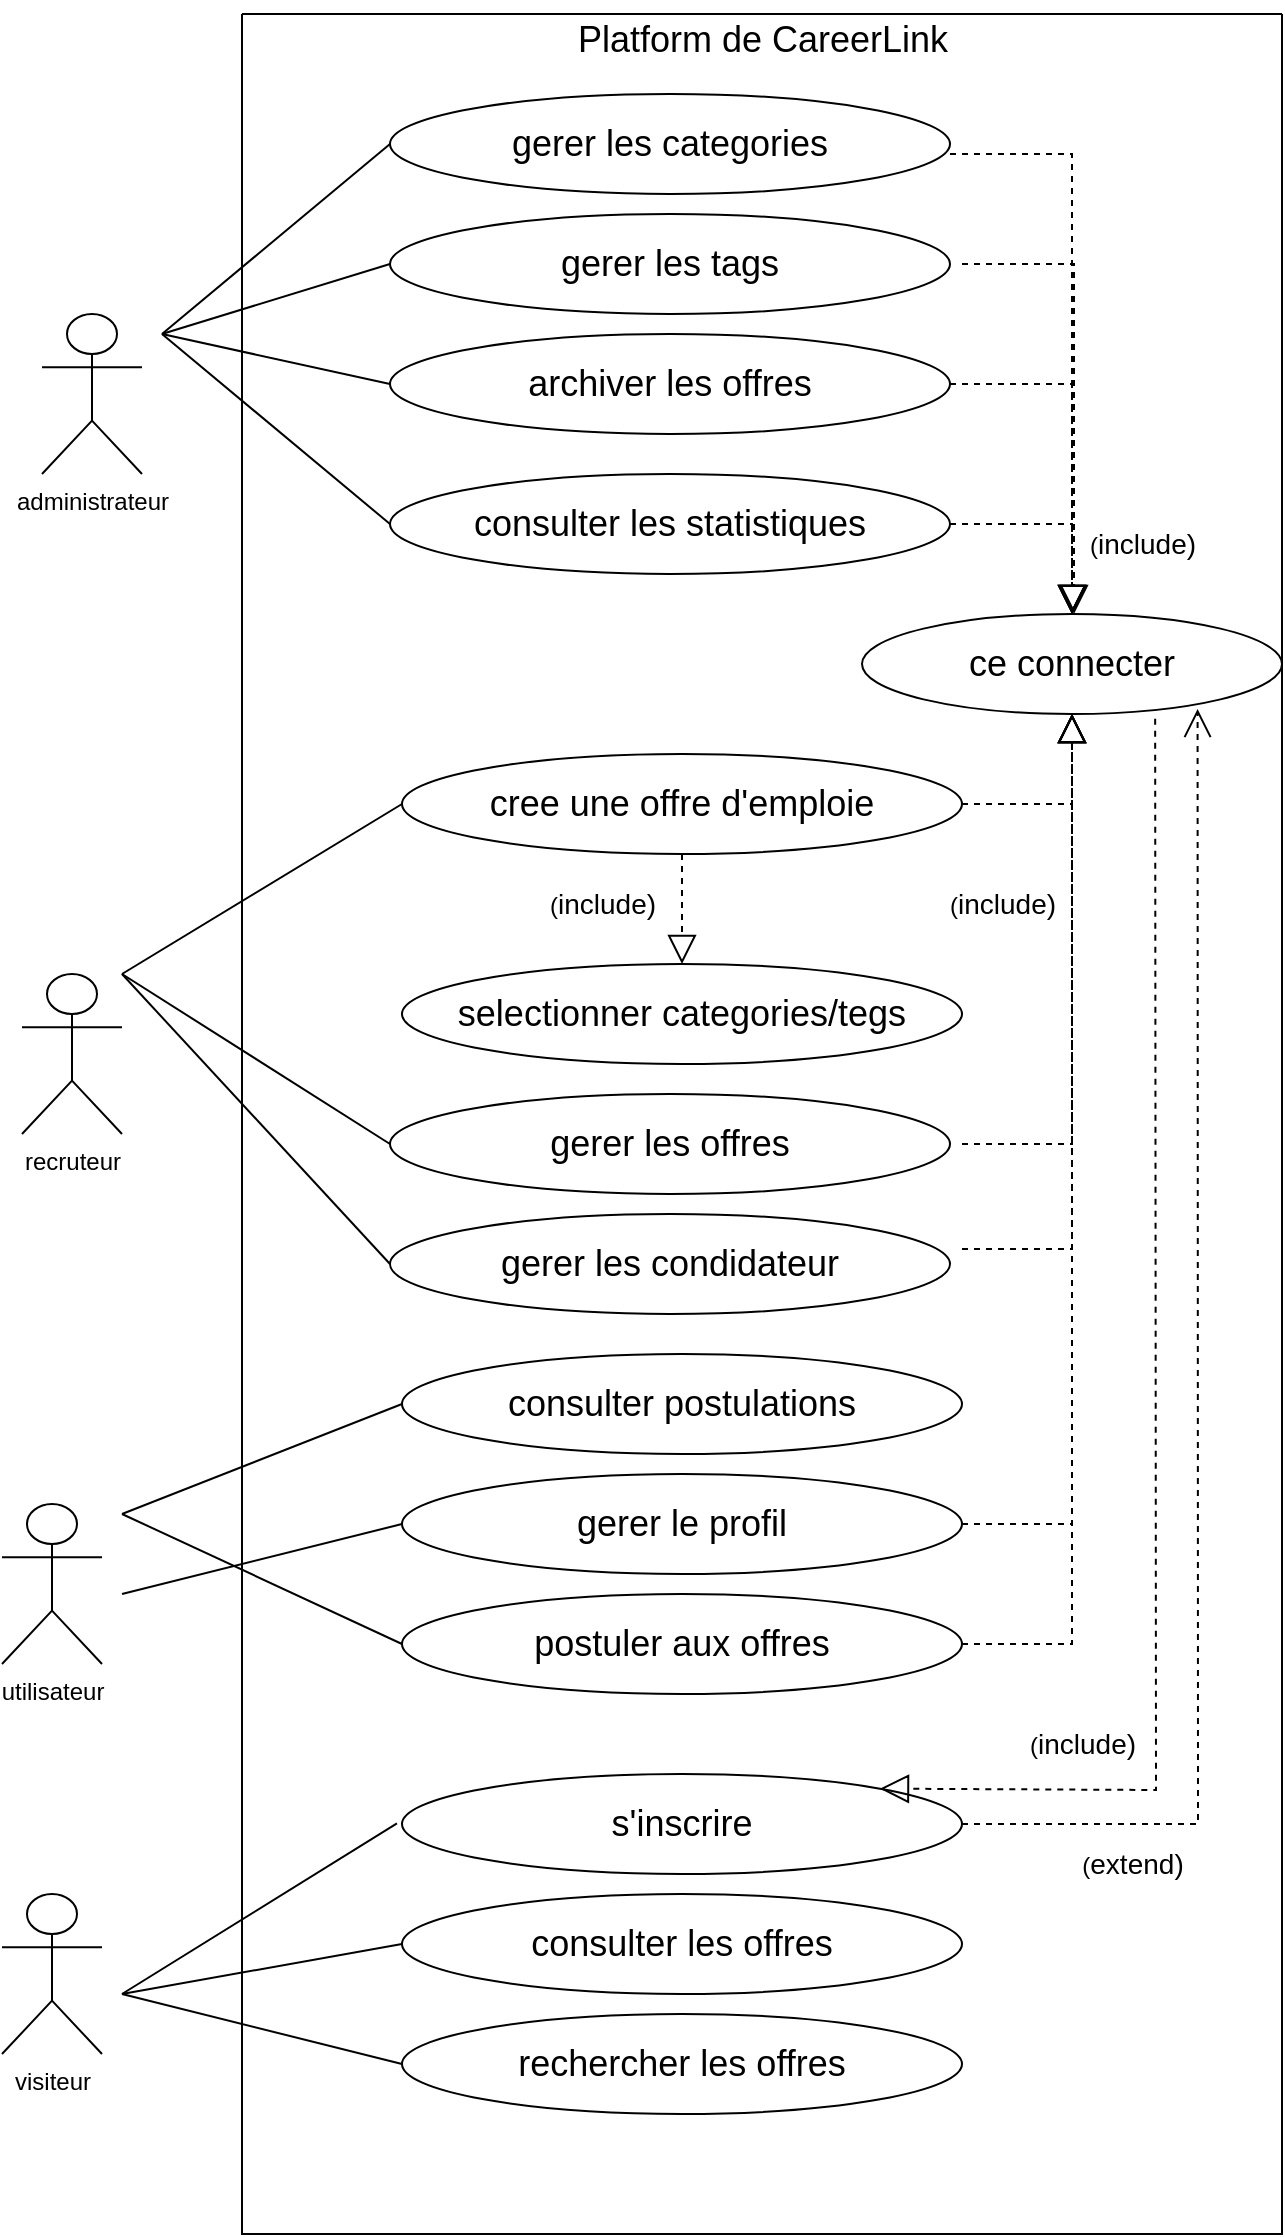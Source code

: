 <mxfile version="26.0.2">
  <diagram id="C5RBs43oDa-KdzZeNtuy" name="Page-1">
    <mxGraphModel dx="956" dy="393" grid="1" gridSize="10" guides="1" tooltips="1" connect="1" arrows="1" fold="1" page="1" pageScale="1" pageWidth="827" pageHeight="1169" math="0" shadow="0">
      <root>
        <mxCell id="WIyWlLk6GJQsqaUBKTNV-0" />
        <mxCell id="WIyWlLk6GJQsqaUBKTNV-1" parent="WIyWlLk6GJQsqaUBKTNV-0" />
        <mxCell id="s31qBSAKNXmRd7B36Ofu-0" value="" style="swimlane;startSize=0;" parent="WIyWlLk6GJQsqaUBKTNV-1" vertex="1">
          <mxGeometry x="200" y="40" width="520" height="1110" as="geometry">
            <mxRectangle x="200" y="40" width="50" height="40" as="alternateBounds" />
          </mxGeometry>
        </mxCell>
        <mxCell id="s31qBSAKNXmRd7B36Ofu-1" value="&lt;span style=&quot;font-size: 18px;&quot;&gt;consulter les offres&lt;/span&gt;" style="ellipse;whiteSpace=wrap;html=1;" parent="s31qBSAKNXmRd7B36Ofu-0" vertex="1">
          <mxGeometry x="80" y="940" width="280" height="50" as="geometry" />
        </mxCell>
        <mxCell id="s31qBSAKNXmRd7B36Ofu-2" value="&lt;span style=&quot;font-size: 18px;&quot;&gt;rechercher&amp;nbsp;&lt;/span&gt;&lt;span style=&quot;font-size: 18px;&quot;&gt;les offres&lt;/span&gt;" style="ellipse;whiteSpace=wrap;html=1;" parent="s31qBSAKNXmRd7B36Ofu-0" vertex="1">
          <mxGeometry x="80" y="1000" width="280" height="50" as="geometry" />
        </mxCell>
        <mxCell id="s31qBSAKNXmRd7B36Ofu-7" value="&lt;span style=&quot;font-size: 18px;&quot;&gt;gerer les condidateur&lt;/span&gt;" style="ellipse;whiteSpace=wrap;html=1;" parent="s31qBSAKNXmRd7B36Ofu-0" vertex="1">
          <mxGeometry x="74" y="600" width="280" height="50" as="geometry" />
        </mxCell>
        <mxCell id="s31qBSAKNXmRd7B36Ofu-8" value="&lt;span style=&quot;font-size: 18px;&quot;&gt;gerer les offres&lt;/span&gt;" style="ellipse;whiteSpace=wrap;html=1;" parent="s31qBSAKNXmRd7B36Ofu-0" vertex="1">
          <mxGeometry x="74" y="540" width="280" height="50" as="geometry" />
        </mxCell>
        <mxCell id="s31qBSAKNXmRd7B36Ofu-9" value="&lt;span data-lucid-content=&quot;{&amp;quot;t&amp;quot;:&amp;quot;gestion des films&amp;quot;,&amp;quot;m&amp;quot;:[{&amp;quot;s&amp;quot;:0,&amp;quot;n&amp;quot;:&amp;quot;s&amp;quot;,&amp;quot;v&amp;quot;:18.667,&amp;quot;e&amp;quot;:17}]}&quot; data-lucid-type=&quot;application/vnd.lucid.text&quot;&gt;&lt;font style=&quot;font-size: 18px;&quot;&gt;cree une offre d&#39;emploie&lt;/font&gt;&lt;/span&gt;" style="ellipse;whiteSpace=wrap;html=1;" parent="s31qBSAKNXmRd7B36Ofu-0" vertex="1">
          <mxGeometry x="80" y="370" width="280" height="50" as="geometry" />
        </mxCell>
        <mxCell id="s31qBSAKNXmRd7B36Ofu-10" value="" style="endArrow=none;html=1;rounded=0;entryX=0;entryY=0.5;entryDx=0;entryDy=0;" parent="s31qBSAKNXmRd7B36Ofu-0" target="s31qBSAKNXmRd7B36Ofu-8" edge="1">
          <mxGeometry width="50" height="50" relative="1" as="geometry">
            <mxPoint x="-60" y="480" as="sourcePoint" />
            <mxPoint x="220" y="530" as="targetPoint" />
            <Array as="points" />
          </mxGeometry>
        </mxCell>
        <mxCell id="s31qBSAKNXmRd7B36Ofu-11" value="" style="endArrow=none;html=1;rounded=0;entryX=0;entryY=0.5;entryDx=0;entryDy=0;" parent="s31qBSAKNXmRd7B36Ofu-0" target="s31qBSAKNXmRd7B36Ofu-9" edge="1">
          <mxGeometry width="50" height="50" relative="1" as="geometry">
            <mxPoint x="-60" y="480" as="sourcePoint" />
            <mxPoint x="90" y="525" as="targetPoint" />
            <Array as="points" />
          </mxGeometry>
        </mxCell>
        <mxCell id="s31qBSAKNXmRd7B36Ofu-12" value="" style="endArrow=none;html=1;rounded=0;entryX=0;entryY=0.5;entryDx=0;entryDy=0;" parent="s31qBSAKNXmRd7B36Ofu-0" target="s31qBSAKNXmRd7B36Ofu-7" edge="1">
          <mxGeometry width="50" height="50" relative="1" as="geometry">
            <mxPoint x="-60" y="480" as="sourcePoint" />
            <mxPoint x="90" y="525" as="targetPoint" />
            <Array as="points" />
          </mxGeometry>
        </mxCell>
        <mxCell id="s31qBSAKNXmRd7B36Ofu-4" value="&lt;span style=&quot;font-size: 18px;&quot;&gt;postuler aux offres&lt;/span&gt;" style="ellipse;whiteSpace=wrap;html=1;" parent="s31qBSAKNXmRd7B36Ofu-0" vertex="1">
          <mxGeometry x="80" y="790" width="280" height="50" as="geometry" />
        </mxCell>
        <mxCell id="s31qBSAKNXmRd7B36Ofu-5" value="&lt;span style=&quot;font-size: 18px;&quot;&gt;gerer le profil&lt;/span&gt;" style="ellipse;whiteSpace=wrap;html=1;" parent="s31qBSAKNXmRd7B36Ofu-0" vertex="1">
          <mxGeometry x="80" y="730" width="280" height="50" as="geometry" />
        </mxCell>
        <mxCell id="s31qBSAKNXmRd7B36Ofu-6" value="&lt;span style=&quot;font-size: 18px;&quot;&gt;consulter postulations&lt;/span&gt;" style="ellipse;whiteSpace=wrap;html=1;" parent="s31qBSAKNXmRd7B36Ofu-0" vertex="1">
          <mxGeometry x="80" y="670" width="280" height="50" as="geometry" />
        </mxCell>
        <mxCell id="s31qBSAKNXmRd7B36Ofu-33" value="" style="endArrow=none;html=1;rounded=0;entryX=0;entryY=0.5;entryDx=0;entryDy=0;" parent="s31qBSAKNXmRd7B36Ofu-0" target="s31qBSAKNXmRd7B36Ofu-4" edge="1">
          <mxGeometry width="50" height="50" relative="1" as="geometry">
            <mxPoint x="-60" y="750" as="sourcePoint" />
            <mxPoint x="220" y="760" as="targetPoint" />
            <Array as="points" />
          </mxGeometry>
        </mxCell>
        <mxCell id="s31qBSAKNXmRd7B36Ofu-35" value="" style="endArrow=none;html=1;rounded=0;entryX=0;entryY=0.5;entryDx=0;entryDy=0;" parent="s31qBSAKNXmRd7B36Ofu-0" target="s31qBSAKNXmRd7B36Ofu-6" edge="1">
          <mxGeometry width="50" height="50" relative="1" as="geometry">
            <mxPoint x="-60" y="750" as="sourcePoint" />
            <mxPoint x="90" y="695" as="targetPoint" />
            <Array as="points" />
          </mxGeometry>
        </mxCell>
        <mxCell id="s31qBSAKNXmRd7B36Ofu-43" value="&lt;span style=&quot;font-size: 18px;&quot;&gt;s&#39;inscrire&lt;/span&gt;" style="ellipse;whiteSpace=wrap;html=1;" parent="s31qBSAKNXmRd7B36Ofu-0" vertex="1">
          <mxGeometry x="80" y="880" width="280" height="50" as="geometry" />
        </mxCell>
        <mxCell id="s31qBSAKNXmRd7B36Ofu-45" value="&lt;span style=&quot;font-size: 18px;&quot;&gt;archiver les offres&lt;/span&gt;" style="ellipse;whiteSpace=wrap;html=1;" parent="s31qBSAKNXmRd7B36Ofu-0" vertex="1">
          <mxGeometry x="74" y="160" width="280" height="50" as="geometry" />
        </mxCell>
        <mxCell id="s31qBSAKNXmRd7B36Ofu-46" value="&lt;span style=&quot;font-size: 18px;&quot;&gt;gerer les tags&lt;/span&gt;" style="ellipse;whiteSpace=wrap;html=1;" parent="s31qBSAKNXmRd7B36Ofu-0" vertex="1">
          <mxGeometry x="74" y="100" width="280" height="50" as="geometry" />
        </mxCell>
        <mxCell id="s31qBSAKNXmRd7B36Ofu-47" value="&lt;span data-lucid-content=&quot;{&amp;quot;t&amp;quot;:&amp;quot;gestion des films&amp;quot;,&amp;quot;m&amp;quot;:[{&amp;quot;s&amp;quot;:0,&amp;quot;n&amp;quot;:&amp;quot;s&amp;quot;,&amp;quot;v&amp;quot;:18.667,&amp;quot;e&amp;quot;:17}]}&quot; data-lucid-type=&quot;application/vnd.lucid.text&quot;&gt;&lt;font style=&quot;font-size: 18px;&quot;&gt;gerer les categories&lt;/font&gt;&lt;/span&gt;" style="ellipse;whiteSpace=wrap;html=1;" parent="s31qBSAKNXmRd7B36Ofu-0" vertex="1">
          <mxGeometry x="74" y="40" width="280" height="50" as="geometry" />
        </mxCell>
        <mxCell id="s31qBSAKNXmRd7B36Ofu-48" value="&lt;span style=&quot;font-size: 18px;&quot;&gt;consulter les statistiques&lt;/span&gt;" style="ellipse;whiteSpace=wrap;html=1;" parent="s31qBSAKNXmRd7B36Ofu-0" vertex="1">
          <mxGeometry x="74" y="230" width="280" height="50" as="geometry" />
        </mxCell>
        <mxCell id="s31qBSAKNXmRd7B36Ofu-49" value="&lt;span style=&quot;font-size: 18px;&quot;&gt;selectionner categories/tegs&lt;/span&gt;" style="ellipse;whiteSpace=wrap;html=1;" parent="s31qBSAKNXmRd7B36Ofu-0" vertex="1">
          <mxGeometry x="80" y="475" width="280" height="50" as="geometry" />
        </mxCell>
        <mxCell id="s31qBSAKNXmRd7B36Ofu-50" value="&lt;span data-lucid-content=&quot;{&amp;quot;t&amp;quot;:&amp;quot;gestion des films&amp;quot;,&amp;quot;m&amp;quot;:[{&amp;quot;s&amp;quot;:0,&amp;quot;n&amp;quot;:&amp;quot;s&amp;quot;,&amp;quot;v&amp;quot;:18.667,&amp;quot;e&amp;quot;:17}]}&quot; data-lucid-type=&quot;application/vnd.lucid.text&quot;&gt;&lt;font style=&quot;font-size: 18px;&quot;&gt;ce connecter&lt;/font&gt;&lt;/span&gt;" style="ellipse;whiteSpace=wrap;html=1;" parent="s31qBSAKNXmRd7B36Ofu-0" vertex="1">
          <mxGeometry x="310" y="300" width="210" height="50" as="geometry" />
        </mxCell>
        <mxCell id="s31qBSAKNXmRd7B36Ofu-51" value="" style="endArrow=none;html=1;rounded=0;entryX=0;entryY=0.5;entryDx=0;entryDy=0;" parent="s31qBSAKNXmRd7B36Ofu-0" edge="1">
          <mxGeometry width="50" height="50" relative="1" as="geometry">
            <mxPoint x="-40" y="160" as="sourcePoint" />
            <mxPoint x="74" y="65" as="targetPoint" />
            <Array as="points" />
          </mxGeometry>
        </mxCell>
        <mxCell id="s31qBSAKNXmRd7B36Ofu-52" value="" style="endArrow=none;html=1;rounded=0;entryX=0;entryY=0.5;entryDx=0;entryDy=0;" parent="s31qBSAKNXmRd7B36Ofu-0" edge="1">
          <mxGeometry width="50" height="50" relative="1" as="geometry">
            <mxPoint x="-40" y="160" as="sourcePoint" />
            <mxPoint x="74" y="255" as="targetPoint" />
            <Array as="points" />
          </mxGeometry>
        </mxCell>
        <mxCell id="s31qBSAKNXmRd7B36Ofu-53" value="" style="endArrow=none;html=1;rounded=0;entryX=0;entryY=0.5;entryDx=0;entryDy=0;" parent="s31qBSAKNXmRd7B36Ofu-0" target="s31qBSAKNXmRd7B36Ofu-45" edge="1">
          <mxGeometry width="50" height="50" relative="1" as="geometry">
            <mxPoint x="-40" y="160" as="sourcePoint" />
            <mxPoint x="84" y="265" as="targetPoint" />
            <Array as="points" />
          </mxGeometry>
        </mxCell>
        <mxCell id="s31qBSAKNXmRd7B36Ofu-54" value="" style="endArrow=none;html=1;rounded=0;entryX=0;entryY=0.5;entryDx=0;entryDy=0;" parent="s31qBSAKNXmRd7B36Ofu-0" target="s31qBSAKNXmRd7B36Ofu-46" edge="1">
          <mxGeometry width="50" height="50" relative="1" as="geometry">
            <mxPoint x="-40" y="160" as="sourcePoint" />
            <mxPoint x="84" y="195" as="targetPoint" />
            <Array as="points" />
          </mxGeometry>
        </mxCell>
        <mxCell id="s31qBSAKNXmRd7B36Ofu-66" value="" style="endArrow=open;endSize=12;dashed=1;html=1;rounded=0;exitX=1;exitY=0.5;exitDx=0;exitDy=0;entryX=0.799;entryY=0.949;entryDx=0;entryDy=0;entryPerimeter=0;" parent="s31qBSAKNXmRd7B36Ofu-0" source="s31qBSAKNXmRd7B36Ofu-43" target="s31qBSAKNXmRd7B36Ofu-50" edge="1">
          <mxGeometry width="160" relative="1" as="geometry">
            <mxPoint x="330" y="680" as="sourcePoint" />
            <mxPoint x="490" y="680" as="targetPoint" />
            <Array as="points">
              <mxPoint x="478" y="905" />
            </Array>
          </mxGeometry>
        </mxCell>
        <mxCell id="s31qBSAKNXmRd7B36Ofu-75" value="(&lt;span style=&quot;font-size: 14px;&quot;&gt;include)&lt;/span&gt;" style="text;html=1;align=center;verticalAlign=middle;resizable=0;points=[];autosize=1;strokeColor=none;fillColor=none;" parent="s31qBSAKNXmRd7B36Ofu-0" vertex="1">
          <mxGeometry x="380" y="850" width="80" height="30" as="geometry" />
        </mxCell>
        <mxCell id="s31qBSAKNXmRd7B36Ofu-78" value="(&lt;span style=&quot;font-size: 14px;&quot;&gt;extend&lt;/span&gt;&lt;span style=&quot;font-size: 14px;&quot;&gt;)&lt;/span&gt;" style="text;html=1;align=center;verticalAlign=middle;resizable=0;points=[];autosize=1;strokeColor=none;fillColor=none;" parent="s31qBSAKNXmRd7B36Ofu-0" vertex="1">
          <mxGeometry x="410" y="910" width="70" height="30" as="geometry" />
        </mxCell>
        <mxCell id="pxymAM-Tiz4OLTKwydcJ-0" value="" style="endArrow=block;dashed=1;endFill=0;endSize=12;html=1;rounded=0;entryX=1;entryY=0;entryDx=0;entryDy=0;exitX=0.698;exitY=1.047;exitDx=0;exitDy=0;exitPerimeter=0;" edge="1" parent="s31qBSAKNXmRd7B36Ofu-0" source="s31qBSAKNXmRd7B36Ofu-50" target="s31qBSAKNXmRd7B36Ofu-43">
          <mxGeometry width="160" relative="1" as="geometry">
            <mxPoint x="130" y="590" as="sourcePoint" />
            <mxPoint x="290" y="590" as="targetPoint" />
            <Array as="points">
              <mxPoint x="457" y="888" />
            </Array>
          </mxGeometry>
        </mxCell>
        <mxCell id="pxymAM-Tiz4OLTKwydcJ-4" value="" style="endArrow=block;dashed=1;endFill=0;endSize=12;html=1;rounded=0;exitX=0.5;exitY=1;exitDx=0;exitDy=0;entryX=0.5;entryY=0;entryDx=0;entryDy=0;" edge="1" parent="s31qBSAKNXmRd7B36Ofu-0" source="s31qBSAKNXmRd7B36Ofu-9" target="s31qBSAKNXmRd7B36Ofu-49">
          <mxGeometry width="160" relative="1" as="geometry">
            <mxPoint x="560" y="430" as="sourcePoint" />
            <mxPoint x="720" y="430" as="targetPoint" />
          </mxGeometry>
        </mxCell>
        <mxCell id="pxymAM-Tiz4OLTKwydcJ-5" value="(&lt;span style=&quot;font-size: 14px;&quot;&gt;include)&lt;/span&gt;" style="text;html=1;align=center;verticalAlign=middle;resizable=0;points=[];autosize=1;strokeColor=none;fillColor=none;" vertex="1" parent="s31qBSAKNXmRd7B36Ofu-0">
          <mxGeometry x="140" y="430" width="80" height="30" as="geometry" />
        </mxCell>
        <mxCell id="pxymAM-Tiz4OLTKwydcJ-6" value="" style="endArrow=block;dashed=1;endFill=0;endSize=12;html=1;rounded=0;entryX=0.5;entryY=1;entryDx=0;entryDy=0;exitX=1;exitY=0.5;exitDx=0;exitDy=0;" edge="1" parent="s31qBSAKNXmRd7B36Ofu-0" source="s31qBSAKNXmRd7B36Ofu-4" target="s31qBSAKNXmRd7B36Ofu-50">
          <mxGeometry width="160" relative="1" as="geometry">
            <mxPoint x="450" y="760" as="sourcePoint" />
            <mxPoint x="610" y="760" as="targetPoint" />
            <Array as="points">
              <mxPoint x="415" y="815" />
            </Array>
          </mxGeometry>
        </mxCell>
        <mxCell id="pxymAM-Tiz4OLTKwydcJ-8" value="" style="endArrow=block;dashed=1;endFill=0;endSize=12;html=1;rounded=0;exitX=1;exitY=0.5;exitDx=0;exitDy=0;" edge="1" parent="s31qBSAKNXmRd7B36Ofu-0">
          <mxGeometry width="160" relative="1" as="geometry">
            <mxPoint x="360" y="755" as="sourcePoint" />
            <mxPoint x="415" y="350" as="targetPoint" />
            <Array as="points">
              <mxPoint x="415" y="755" />
            </Array>
          </mxGeometry>
        </mxCell>
        <mxCell id="pxymAM-Tiz4OLTKwydcJ-9" value="" style="endArrow=block;dashed=1;endFill=0;endSize=12;html=1;rounded=0;exitX=1;exitY=0.5;exitDx=0;exitDy=0;" edge="1" parent="s31qBSAKNXmRd7B36Ofu-0">
          <mxGeometry width="160" relative="1" as="geometry">
            <mxPoint x="360" y="617.5" as="sourcePoint" />
            <mxPoint x="415" y="350" as="targetPoint" />
            <Array as="points">
              <mxPoint x="415" y="617.5" />
            </Array>
          </mxGeometry>
        </mxCell>
        <mxCell id="pxymAM-Tiz4OLTKwydcJ-10" value="" style="endArrow=block;dashed=1;endFill=0;endSize=12;html=1;rounded=0;exitX=1;exitY=0.5;exitDx=0;exitDy=0;" edge="1" parent="s31qBSAKNXmRd7B36Ofu-0">
          <mxGeometry width="160" relative="1" as="geometry">
            <mxPoint x="360" y="565" as="sourcePoint" />
            <mxPoint x="415" y="350" as="targetPoint" />
            <Array as="points">
              <mxPoint x="415" y="565" />
            </Array>
          </mxGeometry>
        </mxCell>
        <mxCell id="pxymAM-Tiz4OLTKwydcJ-11" value="" style="endArrow=block;dashed=1;endFill=0;endSize=12;html=1;rounded=0;exitX=1;exitY=0.5;exitDx=0;exitDy=0;" edge="1" parent="s31qBSAKNXmRd7B36Ofu-0">
          <mxGeometry width="160" relative="1" as="geometry">
            <mxPoint x="360" y="395" as="sourcePoint" />
            <mxPoint x="415" y="350" as="targetPoint" />
            <Array as="points">
              <mxPoint x="415" y="395" />
            </Array>
          </mxGeometry>
        </mxCell>
        <mxCell id="pxymAM-Tiz4OLTKwydcJ-12" value="(&lt;span style=&quot;font-size: 14px;&quot;&gt;include)&lt;/span&gt;" style="text;html=1;align=center;verticalAlign=middle;resizable=0;points=[];autosize=1;strokeColor=none;fillColor=none;" vertex="1" parent="s31qBSAKNXmRd7B36Ofu-0">
          <mxGeometry x="340" y="430" width="80" height="30" as="geometry" />
        </mxCell>
        <mxCell id="pxymAM-Tiz4OLTKwydcJ-13" value="" style="endArrow=block;dashed=1;endFill=0;endSize=12;html=1;rounded=0;exitX=1;exitY=0.5;exitDx=0;exitDy=0;entryX=0.5;entryY=0;entryDx=0;entryDy=0;" edge="1" parent="s31qBSAKNXmRd7B36Ofu-0" source="s31qBSAKNXmRd7B36Ofu-48" target="s31qBSAKNXmRd7B36Ofu-50">
          <mxGeometry width="160" relative="1" as="geometry">
            <mxPoint x="450" y="190" as="sourcePoint" />
            <mxPoint x="610" y="190" as="targetPoint" />
            <Array as="points">
              <mxPoint x="415" y="255" />
            </Array>
          </mxGeometry>
        </mxCell>
        <mxCell id="pxymAM-Tiz4OLTKwydcJ-14" value="" style="endArrow=block;dashed=1;endFill=0;endSize=12;html=1;rounded=0;exitX=1;exitY=0.5;exitDx=0;exitDy=0;" edge="1" parent="s31qBSAKNXmRd7B36Ofu-0">
          <mxGeometry width="160" relative="1" as="geometry">
            <mxPoint x="354" y="185" as="sourcePoint" />
            <mxPoint x="415" y="300" as="targetPoint" />
            <Array as="points">
              <mxPoint x="415" y="185" />
            </Array>
          </mxGeometry>
        </mxCell>
        <mxCell id="pxymAM-Tiz4OLTKwydcJ-16" value="" style="endArrow=block;dashed=1;endFill=0;endSize=12;html=1;rounded=0;exitX=1;exitY=0.5;exitDx=0;exitDy=0;" edge="1" parent="s31qBSAKNXmRd7B36Ofu-0">
          <mxGeometry width="160" relative="1" as="geometry">
            <mxPoint x="360.0" y="125" as="sourcePoint" />
            <mxPoint x="416" y="300" as="targetPoint" />
            <Array as="points">
              <mxPoint x="416" y="125" />
            </Array>
          </mxGeometry>
        </mxCell>
        <mxCell id="pxymAM-Tiz4OLTKwydcJ-17" value="" style="endArrow=block;dashed=1;endFill=0;endSize=12;html=1;rounded=0;exitX=1;exitY=0.5;exitDx=0;exitDy=0;" edge="1" parent="s31qBSAKNXmRd7B36Ofu-0">
          <mxGeometry width="160" relative="1" as="geometry">
            <mxPoint x="354" y="70" as="sourcePoint" />
            <mxPoint x="415" y="300" as="targetPoint" />
            <Array as="points">
              <mxPoint x="415" y="70" />
            </Array>
          </mxGeometry>
        </mxCell>
        <mxCell id="pxymAM-Tiz4OLTKwydcJ-59" value="(&lt;span style=&quot;font-size: 14px;&quot;&gt;include)&lt;/span&gt;" style="text;html=1;align=center;verticalAlign=middle;resizable=0;points=[];autosize=1;strokeColor=none;fillColor=none;" vertex="1" parent="s31qBSAKNXmRd7B36Ofu-0">
          <mxGeometry x="410" y="250" width="80" height="30" as="geometry" />
        </mxCell>
        <mxCell id="s31qBSAKNXmRd7B36Ofu-31" value="visiteur" style="shape=umlActor;verticalLabelPosition=bottom;verticalAlign=top;html=1;outlineConnect=0;" parent="WIyWlLk6GJQsqaUBKTNV-1" vertex="1">
          <mxGeometry x="80" y="980" width="50" height="80" as="geometry" />
        </mxCell>
        <mxCell id="s31qBSAKNXmRd7B36Ofu-37" value="" style="endArrow=none;html=1;rounded=0;entryX=0;entryY=0.5;entryDx=0;entryDy=0;" parent="WIyWlLk6GJQsqaUBKTNV-1" target="s31qBSAKNXmRd7B36Ofu-1" edge="1">
          <mxGeometry width="50" height="50" relative="1" as="geometry">
            <mxPoint x="140" y="1030" as="sourcePoint" />
            <mxPoint x="290" y="915" as="targetPoint" />
            <Array as="points" />
          </mxGeometry>
        </mxCell>
        <mxCell id="s31qBSAKNXmRd7B36Ofu-38" value="" style="endArrow=none;html=1;rounded=0;entryX=0;entryY=0.5;entryDx=0;entryDy=0;" parent="WIyWlLk6GJQsqaUBKTNV-1" target="s31qBSAKNXmRd7B36Ofu-2" edge="1">
          <mxGeometry width="50" height="50" relative="1" as="geometry">
            <mxPoint x="140" y="1030" as="sourcePoint" />
            <mxPoint x="290" y="1025" as="targetPoint" />
            <Array as="points" />
          </mxGeometry>
        </mxCell>
        <mxCell id="s31qBSAKNXmRd7B36Ofu-39" value="administrateur" style="shape=umlActor;verticalLabelPosition=bottom;verticalAlign=top;html=1;outlineConnect=0;" parent="WIyWlLk6GJQsqaUBKTNV-1" vertex="1">
          <mxGeometry x="100" y="190" width="50" height="80" as="geometry" />
        </mxCell>
        <mxCell id="s31qBSAKNXmRd7B36Ofu-40" value="recruteur" style="shape=umlActor;verticalLabelPosition=bottom;verticalAlign=top;html=1;outlineConnect=0;" parent="WIyWlLk6GJQsqaUBKTNV-1" vertex="1">
          <mxGeometry x="90" y="520" width="50" height="80" as="geometry" />
        </mxCell>
        <mxCell id="s31qBSAKNXmRd7B36Ofu-44" value="" style="endArrow=none;html=1;rounded=0;entryX=-0.009;entryY=0.493;entryDx=0;entryDy=0;entryPerimeter=0;" parent="WIyWlLk6GJQsqaUBKTNV-1" target="s31qBSAKNXmRd7B36Ofu-43" edge="1">
          <mxGeometry width="50" height="50" relative="1" as="geometry">
            <mxPoint x="140" y="1030" as="sourcePoint" />
            <mxPoint x="290" y="1045" as="targetPoint" />
            <Array as="points" />
          </mxGeometry>
        </mxCell>
        <mxCell id="s31qBSAKNXmRd7B36Ofu-32" value="utilisateur" style="shape=umlActor;verticalLabelPosition=bottom;verticalAlign=top;html=1;outlineConnect=0;" parent="WIyWlLk6GJQsqaUBKTNV-1" vertex="1">
          <mxGeometry x="80" y="785" width="50" height="80" as="geometry" />
        </mxCell>
        <mxCell id="s31qBSAKNXmRd7B36Ofu-34" value="" style="endArrow=none;html=1;rounded=0;entryX=0;entryY=0.5;entryDx=0;entryDy=0;" parent="WIyWlLk6GJQsqaUBKTNV-1" target="s31qBSAKNXmRd7B36Ofu-5" edge="1">
          <mxGeometry width="50" height="50" relative="1" as="geometry">
            <mxPoint x="140" y="830" as="sourcePoint" />
            <mxPoint x="290" y="825" as="targetPoint" />
            <Array as="points" />
          </mxGeometry>
        </mxCell>
        <mxCell id="pxymAM-Tiz4OLTKwydcJ-61" value="&lt;font style=&quot;font-size: 18px;&quot;&gt;Platform de CareerLink&lt;/font&gt;" style="text;html=1;align=center;verticalAlign=middle;resizable=0;points=[];autosize=1;strokeColor=none;fillColor=none;" vertex="1" parent="WIyWlLk6GJQsqaUBKTNV-1">
          <mxGeometry x="355" y="33" width="210" height="40" as="geometry" />
        </mxCell>
      </root>
    </mxGraphModel>
  </diagram>
</mxfile>
